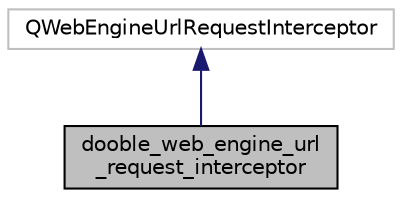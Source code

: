 digraph "dooble_web_engine_url_request_interceptor"
{
 // LATEX_PDF_SIZE
  edge [fontname="Helvetica",fontsize="10",labelfontname="Helvetica",labelfontsize="10"];
  node [fontname="Helvetica",fontsize="10",shape=record];
  Node1 [label="dooble_web_engine_url\l_request_interceptor",height=0.2,width=0.4,color="black", fillcolor="grey75", style="filled", fontcolor="black",tooltip=" "];
  Node2 -> Node1 [dir="back",color="midnightblue",fontsize="10",style="solid",fontname="Helvetica"];
  Node2 [label="QWebEngineUrlRequestInterceptor",height=0.2,width=0.4,color="grey75", fillcolor="white", style="filled",tooltip=" "];
}
